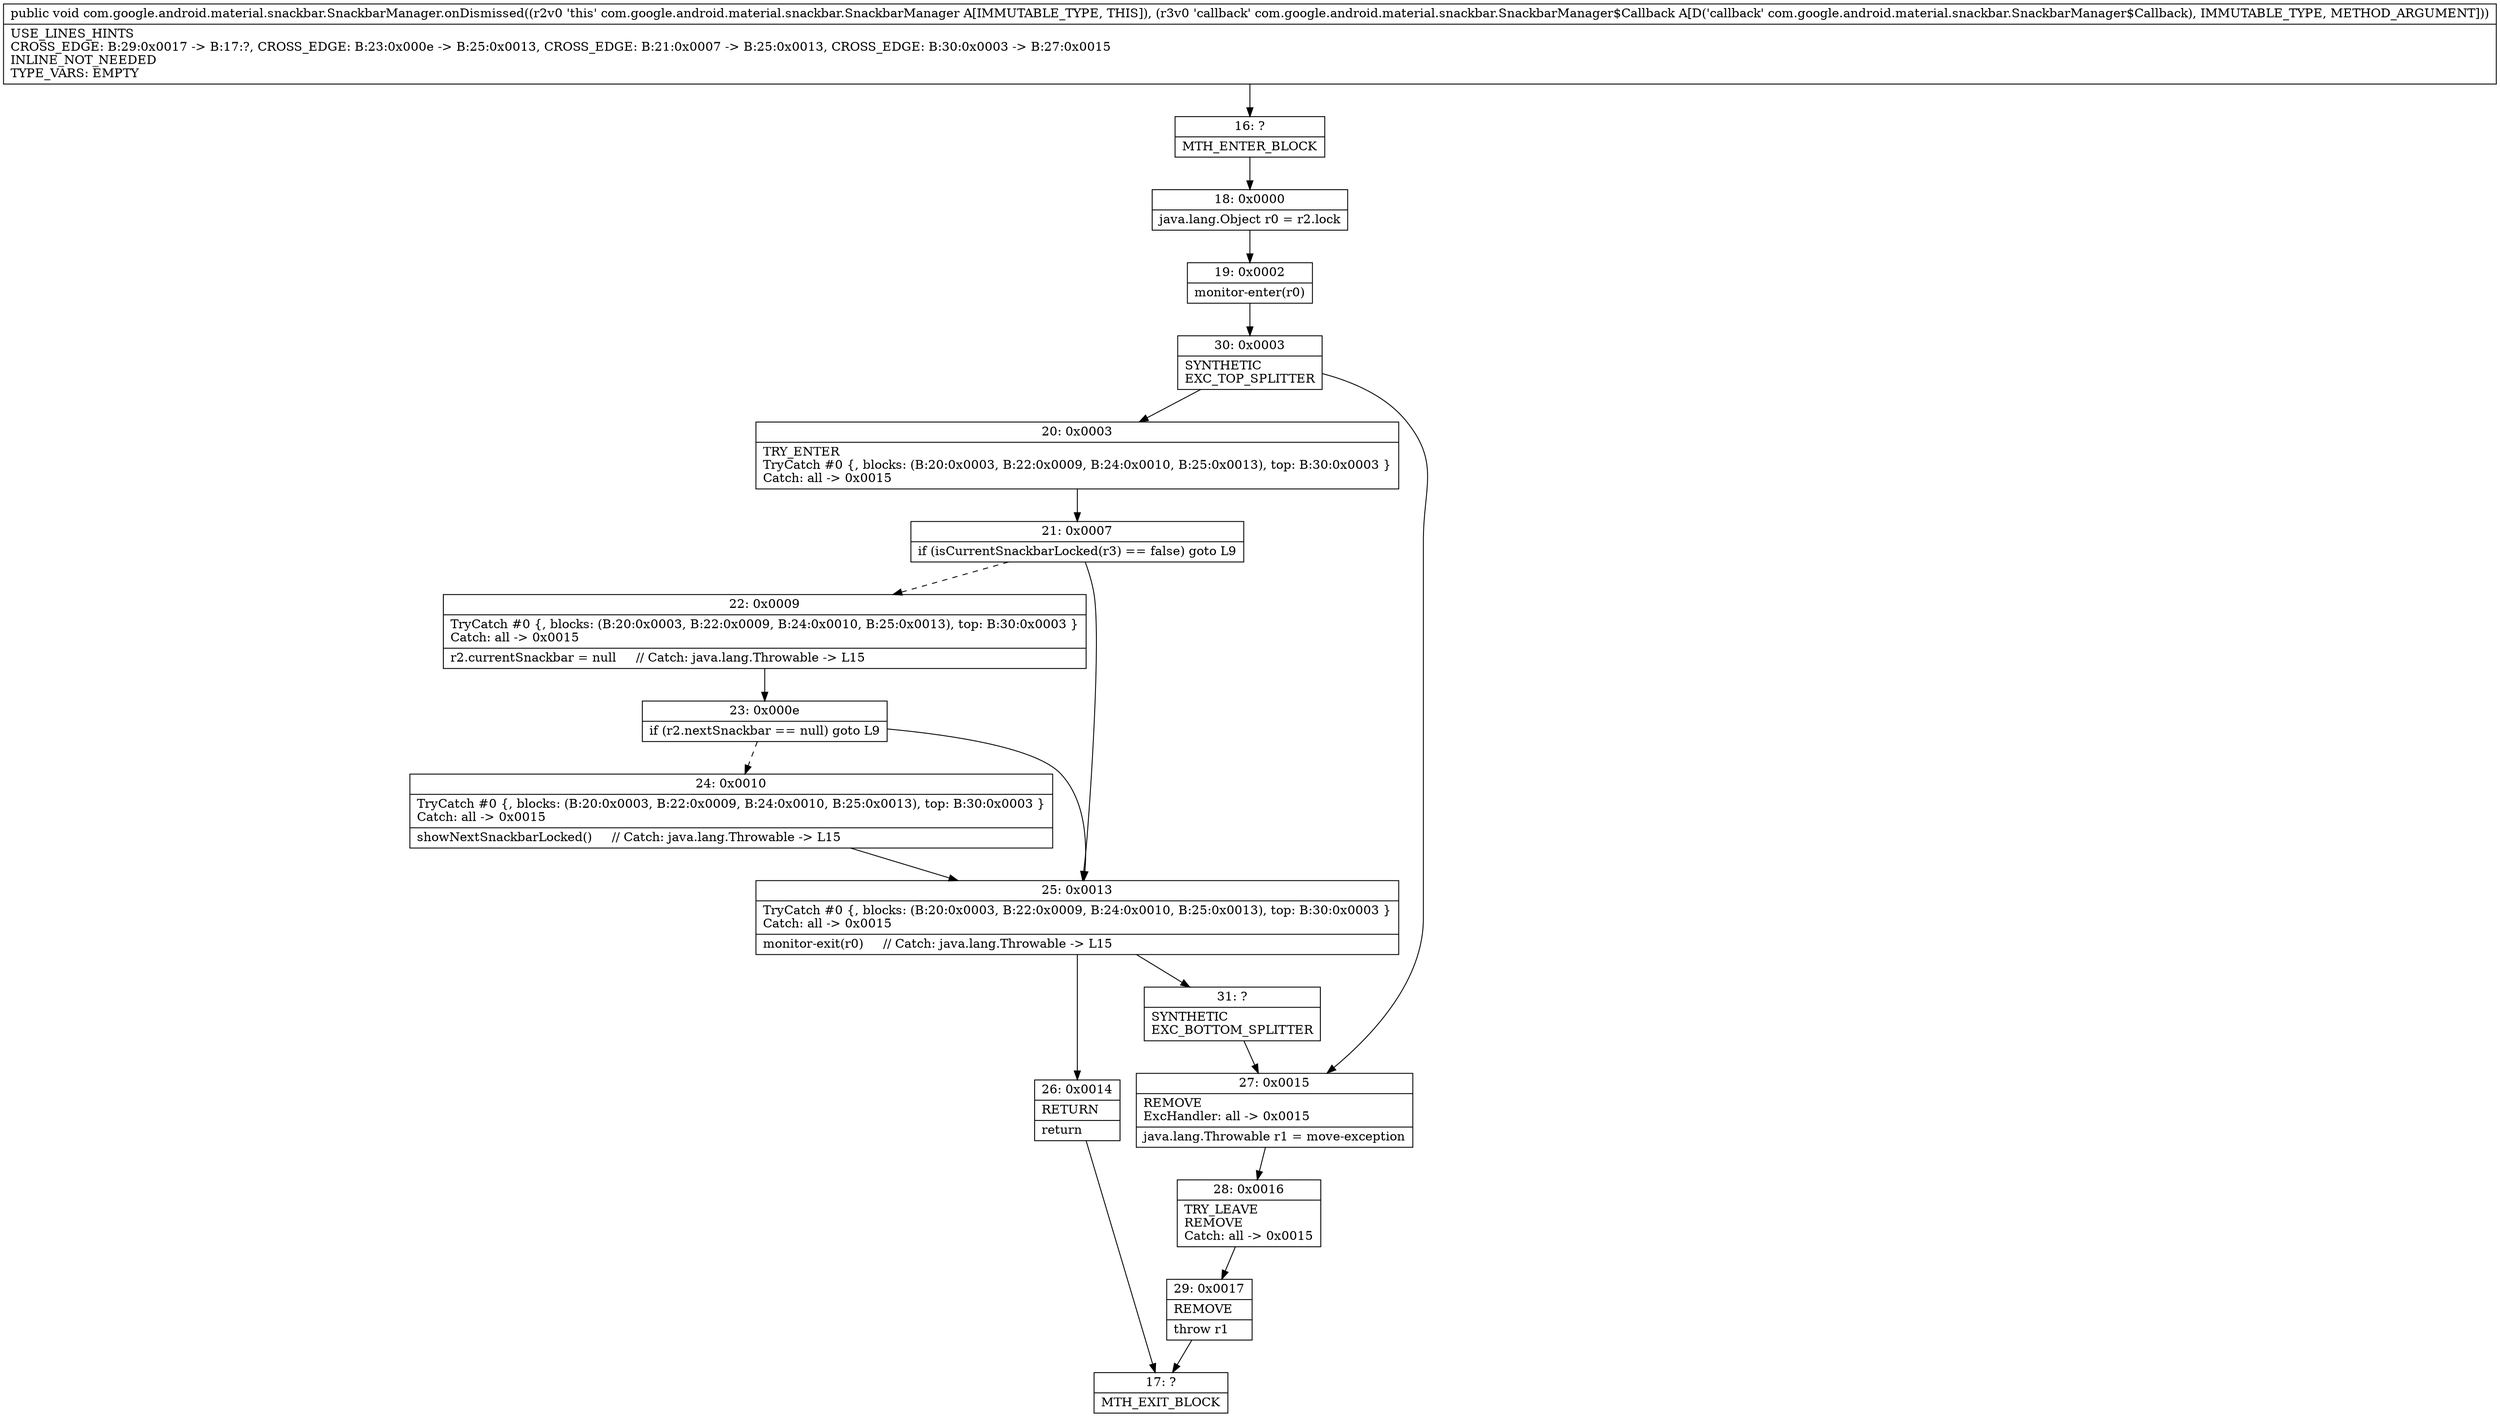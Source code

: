 digraph "CFG forcom.google.android.material.snackbar.SnackbarManager.onDismissed(Lcom\/google\/android\/material\/snackbar\/SnackbarManager$Callback;)V" {
Node_16 [shape=record,label="{16\:\ ?|MTH_ENTER_BLOCK\l}"];
Node_18 [shape=record,label="{18\:\ 0x0000|java.lang.Object r0 = r2.lock\l}"];
Node_19 [shape=record,label="{19\:\ 0x0002|monitor\-enter(r0)\l}"];
Node_30 [shape=record,label="{30\:\ 0x0003|SYNTHETIC\lEXC_TOP_SPLITTER\l}"];
Node_20 [shape=record,label="{20\:\ 0x0003|TRY_ENTER\lTryCatch #0 \{, blocks: (B:20:0x0003, B:22:0x0009, B:24:0x0010, B:25:0x0013), top: B:30:0x0003 \}\lCatch: all \-\> 0x0015\l}"];
Node_21 [shape=record,label="{21\:\ 0x0007|if (isCurrentSnackbarLocked(r3) == false) goto L9\l}"];
Node_22 [shape=record,label="{22\:\ 0x0009|TryCatch #0 \{, blocks: (B:20:0x0003, B:22:0x0009, B:24:0x0010, B:25:0x0013), top: B:30:0x0003 \}\lCatch: all \-\> 0x0015\l|r2.currentSnackbar = null     \/\/ Catch: java.lang.Throwable \-\> L15\l}"];
Node_23 [shape=record,label="{23\:\ 0x000e|if (r2.nextSnackbar == null) goto L9\l}"];
Node_24 [shape=record,label="{24\:\ 0x0010|TryCatch #0 \{, blocks: (B:20:0x0003, B:22:0x0009, B:24:0x0010, B:25:0x0013), top: B:30:0x0003 \}\lCatch: all \-\> 0x0015\l|showNextSnackbarLocked()     \/\/ Catch: java.lang.Throwable \-\> L15\l}"];
Node_25 [shape=record,label="{25\:\ 0x0013|TryCatch #0 \{, blocks: (B:20:0x0003, B:22:0x0009, B:24:0x0010, B:25:0x0013), top: B:30:0x0003 \}\lCatch: all \-\> 0x0015\l|monitor\-exit(r0)     \/\/ Catch: java.lang.Throwable \-\> L15\l}"];
Node_26 [shape=record,label="{26\:\ 0x0014|RETURN\l|return\l}"];
Node_17 [shape=record,label="{17\:\ ?|MTH_EXIT_BLOCK\l}"];
Node_31 [shape=record,label="{31\:\ ?|SYNTHETIC\lEXC_BOTTOM_SPLITTER\l}"];
Node_27 [shape=record,label="{27\:\ 0x0015|REMOVE\lExcHandler: all \-\> 0x0015\l|java.lang.Throwable r1 = move\-exception\l}"];
Node_28 [shape=record,label="{28\:\ 0x0016|TRY_LEAVE\lREMOVE\lCatch: all \-\> 0x0015\l}"];
Node_29 [shape=record,label="{29\:\ 0x0017|REMOVE\l|throw r1\l}"];
MethodNode[shape=record,label="{public void com.google.android.material.snackbar.SnackbarManager.onDismissed((r2v0 'this' com.google.android.material.snackbar.SnackbarManager A[IMMUTABLE_TYPE, THIS]), (r3v0 'callback' com.google.android.material.snackbar.SnackbarManager$Callback A[D('callback' com.google.android.material.snackbar.SnackbarManager$Callback), IMMUTABLE_TYPE, METHOD_ARGUMENT]))  | USE_LINES_HINTS\lCROSS_EDGE: B:29:0x0017 \-\> B:17:?, CROSS_EDGE: B:23:0x000e \-\> B:25:0x0013, CROSS_EDGE: B:21:0x0007 \-\> B:25:0x0013, CROSS_EDGE: B:30:0x0003 \-\> B:27:0x0015\lINLINE_NOT_NEEDED\lTYPE_VARS: EMPTY\l}"];
MethodNode -> Node_16;Node_16 -> Node_18;
Node_18 -> Node_19;
Node_19 -> Node_30;
Node_30 -> Node_20;
Node_30 -> Node_27;
Node_20 -> Node_21;
Node_21 -> Node_22[style=dashed];
Node_21 -> Node_25;
Node_22 -> Node_23;
Node_23 -> Node_24[style=dashed];
Node_23 -> Node_25;
Node_24 -> Node_25;
Node_25 -> Node_26;
Node_25 -> Node_31;
Node_26 -> Node_17;
Node_31 -> Node_27;
Node_27 -> Node_28;
Node_28 -> Node_29;
Node_29 -> Node_17;
}

